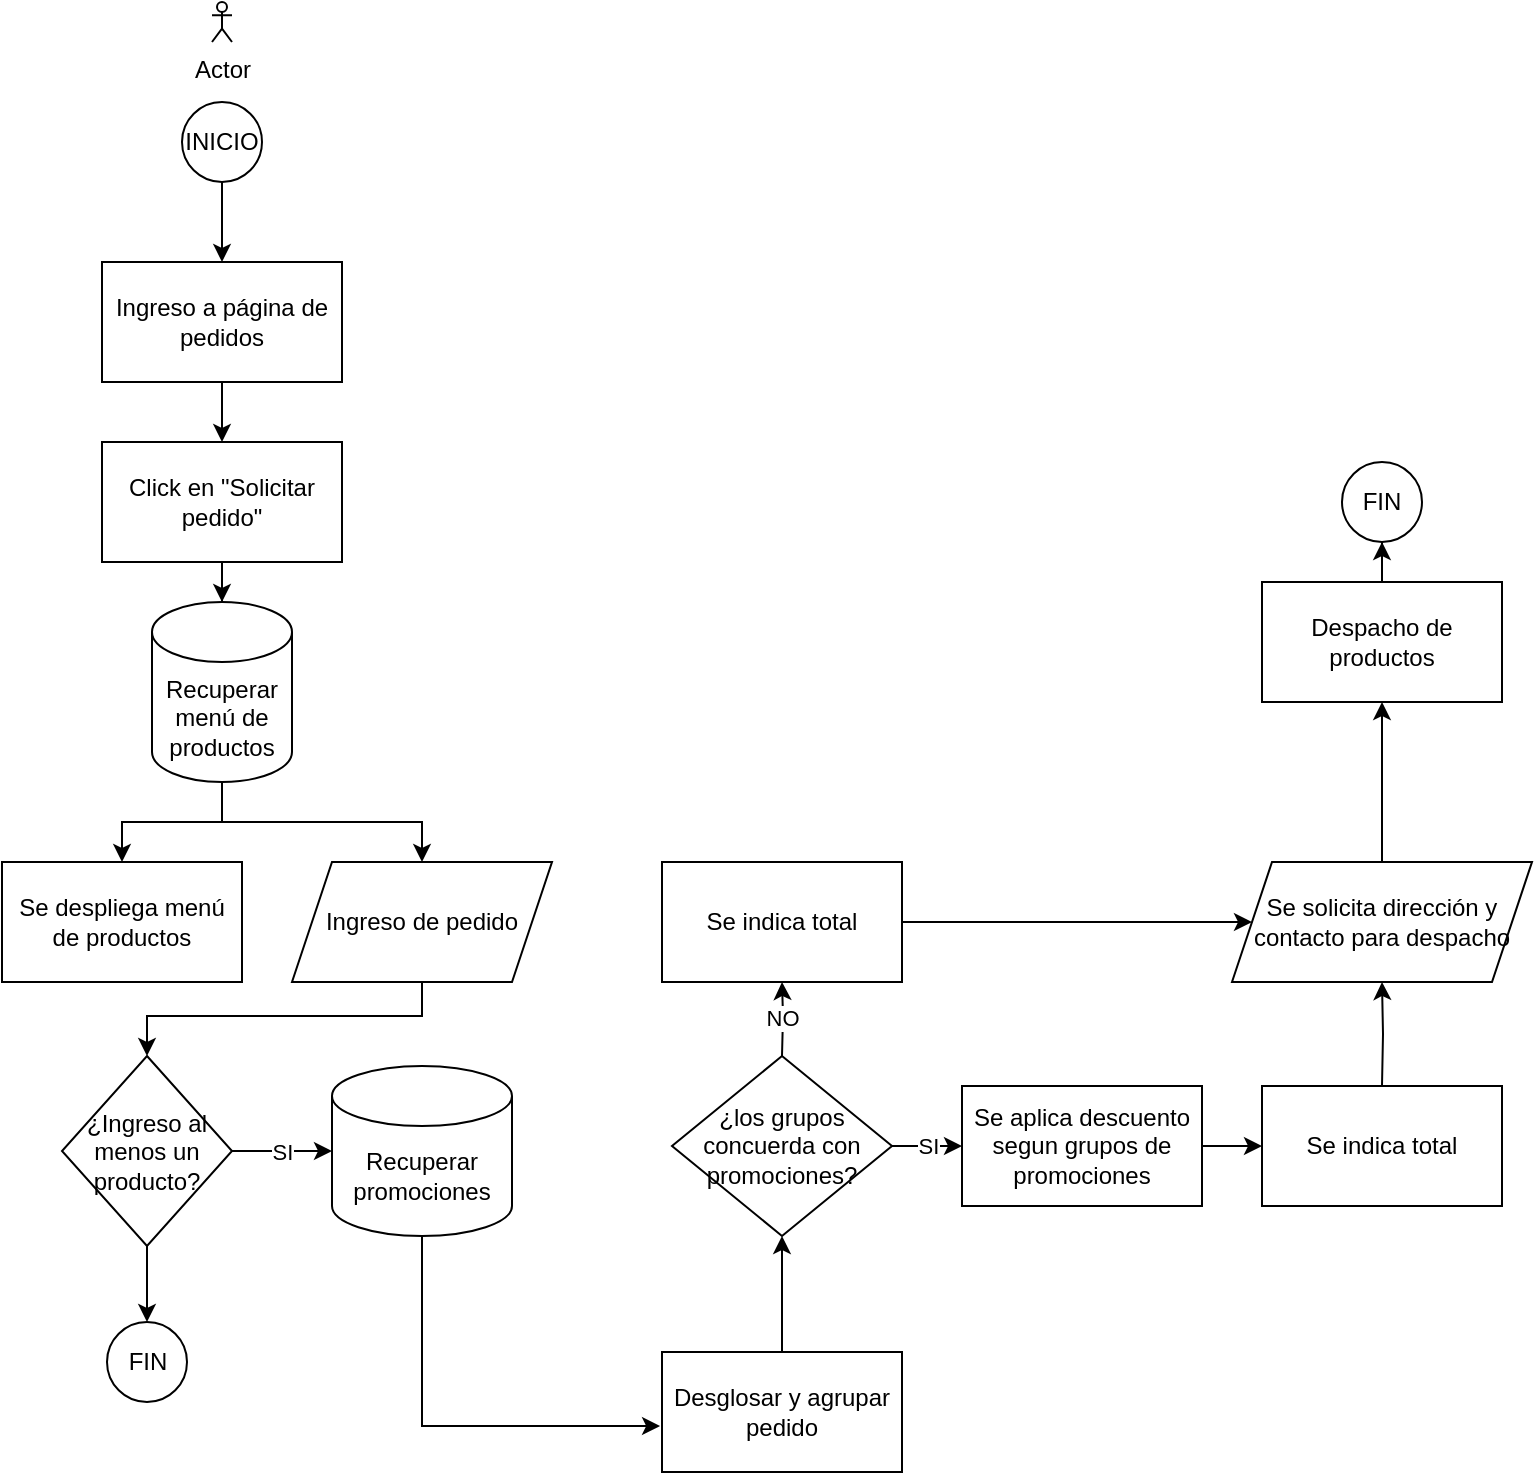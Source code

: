 <mxfile version="20.3.0" type="device"><diagram id="ldKRuAIucLw2lu_-DKnv" name="Página-1"><mxGraphModel dx="1422" dy="786" grid="1" gridSize="10" guides="1" tooltips="1" connect="1" arrows="1" fold="1" page="1" pageScale="1" pageWidth="827" pageHeight="1169" math="0" shadow="0"><root><mxCell id="0"/><mxCell id="1" parent="0"/><mxCell id="vc6HvPlSP00banIxLYMN-5" style="edgeStyle=orthogonalEdgeStyle;rounded=0;orthogonalLoop=1;jettySize=auto;html=1;exitX=0.5;exitY=1;exitDx=0;exitDy=0;" parent="1" source="vc6HvPlSP00banIxLYMN-2" target="vc6HvPlSP00banIxLYMN-3" edge="1"><mxGeometry relative="1" as="geometry"/></mxCell><mxCell id="vc6HvPlSP00banIxLYMN-2" value="INICIO" style="ellipse;whiteSpace=wrap;html=1;aspect=fixed;" parent="1" vertex="1"><mxGeometry x="100" y="60" width="40" height="40" as="geometry"/></mxCell><mxCell id="vc6HvPlSP00banIxLYMN-11" value="" style="edgeStyle=orthogonalEdgeStyle;rounded=0;orthogonalLoop=1;jettySize=auto;html=1;" parent="1" source="vc6HvPlSP00banIxLYMN-3" target="vc6HvPlSP00banIxLYMN-10" edge="1"><mxGeometry relative="1" as="geometry"/></mxCell><mxCell id="vc6HvPlSP00banIxLYMN-3" value="Ingreso a página de pedidos" style="rounded=0;whiteSpace=wrap;html=1;" parent="1" vertex="1"><mxGeometry x="60" y="140" width="120" height="60" as="geometry"/></mxCell><mxCell id="vc6HvPlSP00banIxLYMN-4" value="Actor" style="shape=umlActor;verticalLabelPosition=bottom;verticalAlign=top;html=1;outlineConnect=0;" parent="1" vertex="1"><mxGeometry x="115" y="10" width="10" height="20" as="geometry"/></mxCell><mxCell id="vc6HvPlSP00banIxLYMN-16" style="edgeStyle=orthogonalEdgeStyle;rounded=0;orthogonalLoop=1;jettySize=auto;html=1;exitX=0.5;exitY=1;exitDx=0;exitDy=0;" parent="1" source="vc6HvPlSP00banIxLYMN-10" target="vc6HvPlSP00banIxLYMN-15" edge="1"><mxGeometry relative="1" as="geometry"/></mxCell><mxCell id="vc6HvPlSP00banIxLYMN-10" value="Click en &quot;Solicitar pedido&quot;" style="rounded=0;whiteSpace=wrap;html=1;" parent="1" vertex="1"><mxGeometry x="60" y="230" width="120" height="60" as="geometry"/></mxCell><mxCell id="vc6HvPlSP00banIxLYMN-18" value="" style="edgeStyle=orthogonalEdgeStyle;rounded=0;orthogonalLoop=1;jettySize=auto;html=1;" parent="1" source="vc6HvPlSP00banIxLYMN-15" target="vc6HvPlSP00banIxLYMN-17" edge="1"><mxGeometry relative="1" as="geometry"/></mxCell><mxCell id="vc6HvPlSP00banIxLYMN-19" style="edgeStyle=orthogonalEdgeStyle;rounded=0;orthogonalLoop=1;jettySize=auto;html=1;exitX=0.5;exitY=1;exitDx=0;exitDy=0;exitPerimeter=0;" parent="1" source="vc6HvPlSP00banIxLYMN-15" target="vc6HvPlSP00banIxLYMN-20" edge="1"><mxGeometry relative="1" as="geometry"><mxPoint x="200" y="430" as="targetPoint"/></mxGeometry></mxCell><mxCell id="vc6HvPlSP00banIxLYMN-15" value="Recuperar menú de productos" style="shape=cylinder3;whiteSpace=wrap;html=1;boundedLbl=1;backgroundOutline=1;size=15;" parent="1" vertex="1"><mxGeometry x="85" y="310" width="70" height="90" as="geometry"/></mxCell><mxCell id="vc6HvPlSP00banIxLYMN-17" value="Se despliega menú de productos" style="whiteSpace=wrap;html=1;" parent="1" vertex="1"><mxGeometry x="10" y="440" width="120" height="60" as="geometry"/></mxCell><mxCell id="c95wkyRiYWjvhLLBrjW1-2" style="edgeStyle=orthogonalEdgeStyle;rounded=0;orthogonalLoop=1;jettySize=auto;html=1;exitX=0.5;exitY=1;exitDx=0;exitDy=0;entryX=0.5;entryY=0;entryDx=0;entryDy=0;" edge="1" parent="1" source="vc6HvPlSP00banIxLYMN-20" target="c95wkyRiYWjvhLLBrjW1-1"><mxGeometry relative="1" as="geometry"><mxPoint x="110" y="540" as="targetPoint"/><Array as="points"><mxPoint x="220" y="517"/><mxPoint x="83" y="517"/></Array></mxGeometry></mxCell><mxCell id="vc6HvPlSP00banIxLYMN-20" value="Ingreso de pedido" style="shape=parallelogram;perimeter=parallelogramPerimeter;whiteSpace=wrap;html=1;fixedSize=1;" parent="1" vertex="1"><mxGeometry x="155" y="440" width="130" height="60" as="geometry"/></mxCell><mxCell id="vc6HvPlSP00banIxLYMN-43" style="edgeStyle=orthogonalEdgeStyle;rounded=0;orthogonalLoop=1;jettySize=auto;html=1;exitX=0.5;exitY=1;exitDx=0;exitDy=0;exitPerimeter=0;entryX=-0.008;entryY=0.617;entryDx=0;entryDy=0;entryPerimeter=0;" parent="1" source="vc6HvPlSP00banIxLYMN-24" target="vc6HvPlSP00banIxLYMN-28" edge="1"><mxGeometry relative="1" as="geometry"><mxPoint x="220" y="660" as="targetPoint"/></mxGeometry></mxCell><mxCell id="vc6HvPlSP00banIxLYMN-24" value="Recuperar promociones" style="shape=cylinder3;whiteSpace=wrap;html=1;boundedLbl=1;backgroundOutline=1;size=15;" parent="1" vertex="1"><mxGeometry x="175" y="542" width="90" height="85" as="geometry"/></mxCell><mxCell id="vc6HvPlSP00banIxLYMN-33" value="" style="edgeStyle=orthogonalEdgeStyle;rounded=0;orthogonalLoop=1;jettySize=auto;html=1;" parent="1" source="vc6HvPlSP00banIxLYMN-28" target="vc6HvPlSP00banIxLYMN-32" edge="1"><mxGeometry relative="1" as="geometry"/></mxCell><mxCell id="vc6HvPlSP00banIxLYMN-28" value="Desglosar y agrupar pedido" style="whiteSpace=wrap;html=1;" parent="1" vertex="1"><mxGeometry x="340" y="685" width="120" height="60" as="geometry"/></mxCell><mxCell id="vc6HvPlSP00banIxLYMN-35" value="NO" style="edgeStyle=orthogonalEdgeStyle;rounded=0;orthogonalLoop=1;jettySize=auto;html=1;" parent="1" target="vc6HvPlSP00banIxLYMN-34" edge="1"><mxGeometry relative="1" as="geometry"><mxPoint x="400" y="537" as="sourcePoint"/></mxGeometry></mxCell><mxCell id="vc6HvPlSP00banIxLYMN-37" value="SI" style="edgeStyle=orthogonalEdgeStyle;rounded=0;orthogonalLoop=1;jettySize=auto;html=1;" parent="1" source="vc6HvPlSP00banIxLYMN-32" target="vc6HvPlSP00banIxLYMN-36" edge="1"><mxGeometry relative="1" as="geometry"/></mxCell><mxCell id="vc6HvPlSP00banIxLYMN-32" value="¿los grupos concuerda con promociones?" style="rhombus;whiteSpace=wrap;html=1;" parent="1" vertex="1"><mxGeometry x="345" y="537" width="110" height="90" as="geometry"/></mxCell><mxCell id="vc6HvPlSP00banIxLYMN-41" value="" style="edgeStyle=orthogonalEdgeStyle;rounded=0;orthogonalLoop=1;jettySize=auto;html=1;" parent="1" source="vc6HvPlSP00banIxLYMN-34" target="vc6HvPlSP00banIxLYMN-40" edge="1"><mxGeometry relative="1" as="geometry"/></mxCell><mxCell id="vc6HvPlSP00banIxLYMN-34" value="Se indica total" style="whiteSpace=wrap;html=1;" parent="1" vertex="1"><mxGeometry x="340" y="440" width="120" height="60" as="geometry"/></mxCell><mxCell id="vc6HvPlSP00banIxLYMN-39" value="" style="edgeStyle=orthogonalEdgeStyle;rounded=0;orthogonalLoop=1;jettySize=auto;html=1;" parent="1" source="vc6HvPlSP00banIxLYMN-36" target="vc6HvPlSP00banIxLYMN-38" edge="1"><mxGeometry relative="1" as="geometry"/></mxCell><mxCell id="vc6HvPlSP00banIxLYMN-36" value="Se aplica descuento segun grupos de promociones" style="whiteSpace=wrap;html=1;" parent="1" vertex="1"><mxGeometry x="490" y="552" width="120" height="60" as="geometry"/></mxCell><mxCell id="vc6HvPlSP00banIxLYMN-42" style="edgeStyle=orthogonalEdgeStyle;rounded=0;orthogonalLoop=1;jettySize=auto;html=1;exitX=0.5;exitY=0;exitDx=0;exitDy=0;" parent="1" target="vc6HvPlSP00banIxLYMN-40" edge="1"><mxGeometry relative="1" as="geometry"><mxPoint x="700" y="552" as="sourcePoint"/></mxGeometry></mxCell><mxCell id="vc6HvPlSP00banIxLYMN-38" value="Se indica total" style="whiteSpace=wrap;html=1;" parent="1" vertex="1"><mxGeometry x="640" y="552" width="120" height="60" as="geometry"/></mxCell><mxCell id="vc6HvPlSP00banIxLYMN-48" value="" style="edgeStyle=orthogonalEdgeStyle;rounded=0;orthogonalLoop=1;jettySize=auto;html=1;" parent="1" source="vc6HvPlSP00banIxLYMN-40" target="vc6HvPlSP00banIxLYMN-47" edge="1"><mxGeometry relative="1" as="geometry"/></mxCell><mxCell id="vc6HvPlSP00banIxLYMN-40" value="Se solicita dirección y contacto para despacho" style="shape=parallelogram;perimeter=parallelogramPerimeter;whiteSpace=wrap;html=1;fixedSize=1;" parent="1" vertex="1"><mxGeometry x="625" y="440" width="150" height="60" as="geometry"/></mxCell><mxCell id="vc6HvPlSP00banIxLYMN-54" value="" style="edgeStyle=orthogonalEdgeStyle;rounded=0;orthogonalLoop=1;jettySize=auto;html=1;" parent="1" source="vc6HvPlSP00banIxLYMN-47" target="vc6HvPlSP00banIxLYMN-52" edge="1"><mxGeometry relative="1" as="geometry"/></mxCell><mxCell id="vc6HvPlSP00banIxLYMN-47" value="Despacho de productos" style="whiteSpace=wrap;html=1;" parent="1" vertex="1"><mxGeometry x="640" y="300" width="120" height="60" as="geometry"/></mxCell><mxCell id="vc6HvPlSP00banIxLYMN-52" value="FIN" style="ellipse;whiteSpace=wrap;html=1;aspect=fixed;" parent="1" vertex="1"><mxGeometry x="680" y="240" width="40" height="40" as="geometry"/></mxCell><mxCell id="c95wkyRiYWjvhLLBrjW1-3" value="SI" style="edgeStyle=orthogonalEdgeStyle;rounded=0;orthogonalLoop=1;jettySize=auto;html=1;exitX=1;exitY=0.5;exitDx=0;exitDy=0;entryX=0;entryY=0.5;entryDx=0;entryDy=0;entryPerimeter=0;" edge="1" parent="1" source="c95wkyRiYWjvhLLBrjW1-1" target="vc6HvPlSP00banIxLYMN-24"><mxGeometry relative="1" as="geometry"/></mxCell><mxCell id="c95wkyRiYWjvhLLBrjW1-8" style="edgeStyle=orthogonalEdgeStyle;rounded=0;orthogonalLoop=1;jettySize=auto;html=1;exitX=0.5;exitY=1;exitDx=0;exitDy=0;entryX=0.5;entryY=0;entryDx=0;entryDy=0;" edge="1" parent="1" source="c95wkyRiYWjvhLLBrjW1-1" target="c95wkyRiYWjvhLLBrjW1-6"><mxGeometry relative="1" as="geometry"/></mxCell><mxCell id="c95wkyRiYWjvhLLBrjW1-1" value="¿Ingreso al menos un producto?" style="rhombus;whiteSpace=wrap;html=1;" vertex="1" parent="1"><mxGeometry x="40" y="537" width="85" height="95" as="geometry"/></mxCell><mxCell id="c95wkyRiYWjvhLLBrjW1-6" value="FIN" style="ellipse;whiteSpace=wrap;html=1;aspect=fixed;" vertex="1" parent="1"><mxGeometry x="62.5" y="670" width="40" height="40" as="geometry"/></mxCell></root></mxGraphModel></diagram></mxfile>